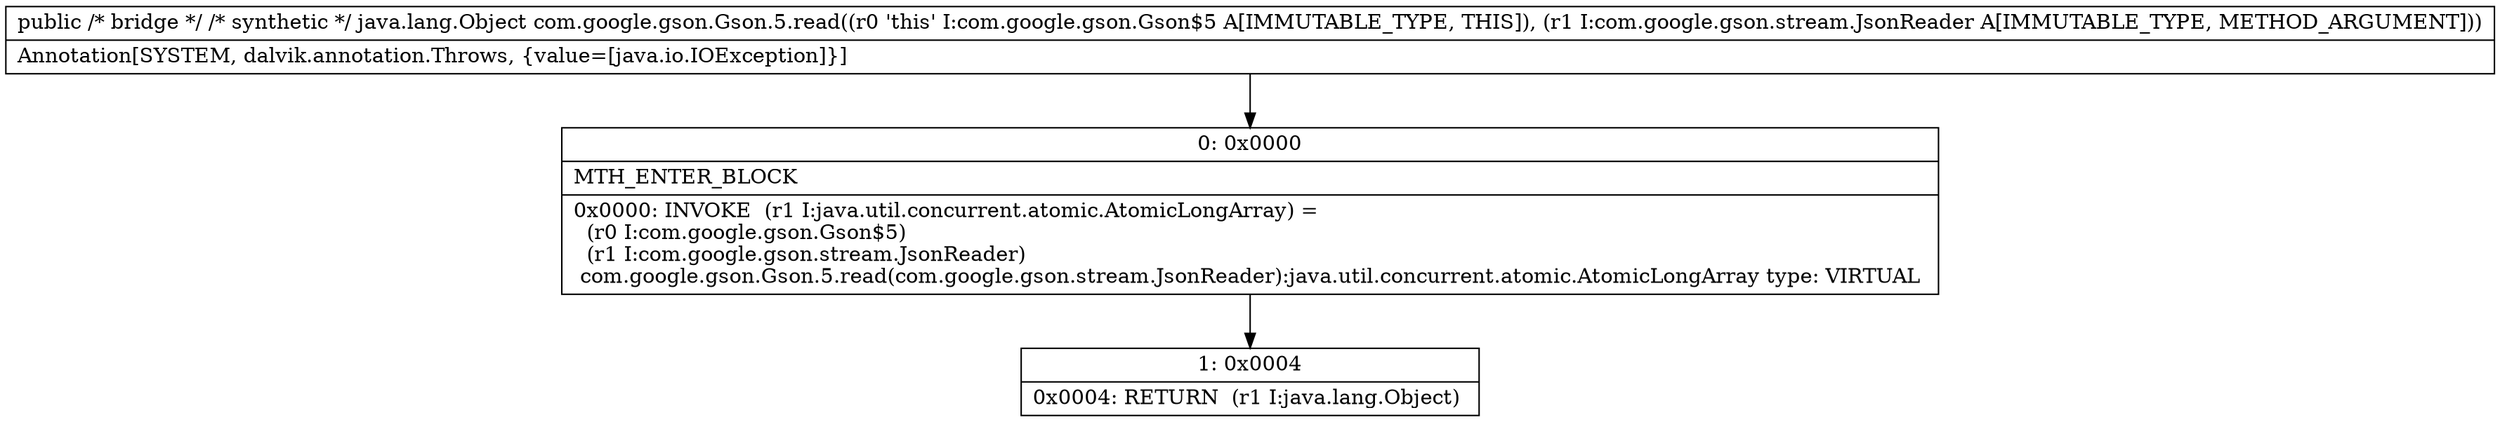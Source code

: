 digraph "CFG forcom.google.gson.Gson.5.read(Lcom\/google\/gson\/stream\/JsonReader;)Ljava\/lang\/Object;" {
Node_0 [shape=record,label="{0\:\ 0x0000|MTH_ENTER_BLOCK\l|0x0000: INVOKE  (r1 I:java.util.concurrent.atomic.AtomicLongArray) = \l  (r0 I:com.google.gson.Gson$5)\l  (r1 I:com.google.gson.stream.JsonReader)\l com.google.gson.Gson.5.read(com.google.gson.stream.JsonReader):java.util.concurrent.atomic.AtomicLongArray type: VIRTUAL \l}"];
Node_1 [shape=record,label="{1\:\ 0x0004|0x0004: RETURN  (r1 I:java.lang.Object) \l}"];
MethodNode[shape=record,label="{public \/* bridge *\/ \/* synthetic *\/ java.lang.Object com.google.gson.Gson.5.read((r0 'this' I:com.google.gson.Gson$5 A[IMMUTABLE_TYPE, THIS]), (r1 I:com.google.gson.stream.JsonReader A[IMMUTABLE_TYPE, METHOD_ARGUMENT]))  | Annotation[SYSTEM, dalvik.annotation.Throws, \{value=[java.io.IOException]\}]\l}"];
MethodNode -> Node_0;
Node_0 -> Node_1;
}

